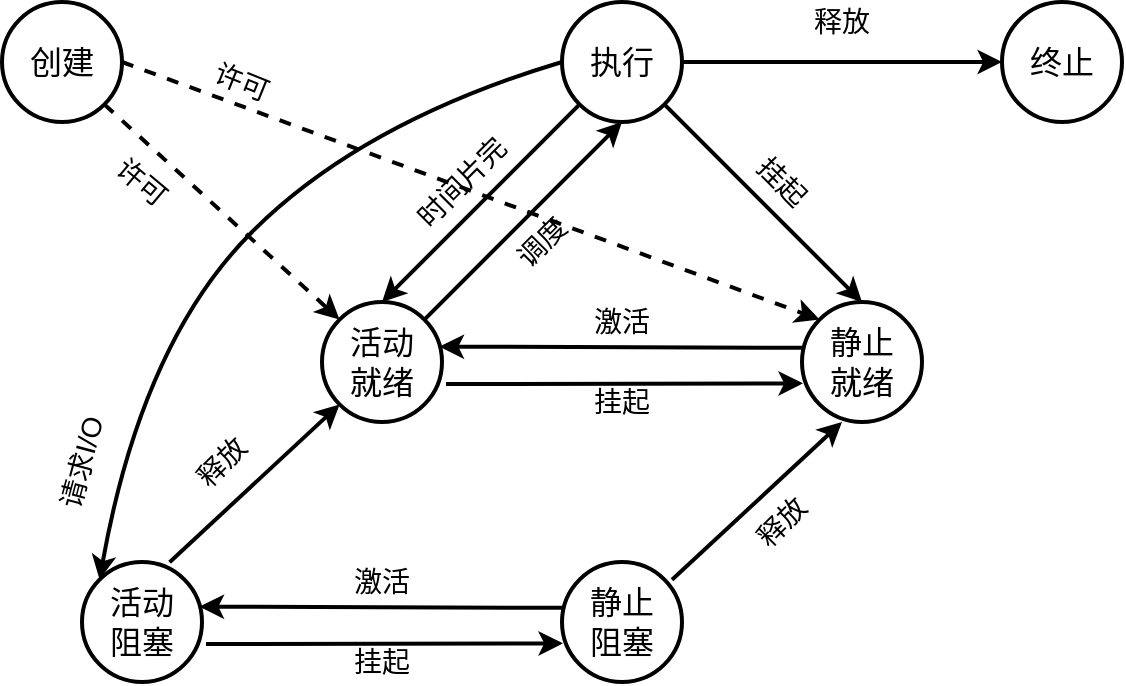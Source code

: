 <mxfile version="13.10.0" type="embed">
    <diagram id="1Hu8fnQS-vKFUJOj5uUv" name="第 1 页">
        <mxGraphModel dx="460" dy="677" grid="1" gridSize="10" guides="1" tooltips="1" connect="1" arrows="1" fold="1" page="1" pageScale="1" pageWidth="1200" pageHeight="1600" math="0" shadow="0">
            <root>
                <mxCell id="0"/>
                <mxCell id="1" parent="0"/>
                <mxCell id="6" value="&lt;font style=&quot;font-size: 14px&quot;&gt;调度&lt;/font&gt;" style="text;html=1;strokeColor=none;fillColor=none;align=center;verticalAlign=middle;whiteSpace=wrap;rounded=0;rotation=-45;" parent="1" vertex="1">
                    <mxGeometry x="330" y="590" width="60" height="20" as="geometry"/>
                </mxCell>
                <mxCell id="8" value="&lt;font style=&quot;font-size: 14px&quot;&gt;激活&lt;/font&gt;" style="text;html=1;strokeColor=none;fillColor=none;align=center;verticalAlign=middle;whiteSpace=wrap;rounded=0;rotation=0;" parent="1" vertex="1">
                    <mxGeometry x="370" y="630" width="60" height="20" as="geometry"/>
                </mxCell>
                <mxCell id="10" value="&lt;font style=&quot;font-size: 14px&quot;&gt;时间片完&lt;/font&gt;" style="text;html=1;strokeColor=none;fillColor=none;align=center;verticalAlign=middle;whiteSpace=wrap;rounded=0;rotation=-45;" parent="1" vertex="1">
                    <mxGeometry x="290" y="560" width="60" height="20" as="geometry"/>
                </mxCell>
                <mxCell id="12" value="&lt;font style=&quot;font-size: 14px&quot;&gt;挂起&lt;/font&gt;" style="text;html=1;strokeColor=none;fillColor=none;align=center;verticalAlign=middle;whiteSpace=wrap;rounded=0;rotation=45;" parent="1" vertex="1">
                    <mxGeometry x="450" y="560" width="60" height="20" as="geometry"/>
                </mxCell>
                <mxCell id="13" value="&lt;font style=&quot;font-size: 16px&quot;&gt;执行&lt;/font&gt;" style="ellipse;whiteSpace=wrap;html=1;aspect=fixed;strokeWidth=2;fillColor=none;" parent="1" vertex="1">
                    <mxGeometry x="370" y="480" width="60" height="60" as="geometry"/>
                </mxCell>
                <mxCell id="14" value="&lt;font style=&quot;font-size: 16px&quot;&gt;活动&lt;br&gt;就绪&lt;/font&gt;" style="ellipse;whiteSpace=wrap;html=1;aspect=fixed;strokeWidth=2;fillColor=none;" parent="1" vertex="1">
                    <mxGeometry x="250" y="630" width="60" height="60" as="geometry"/>
                </mxCell>
                <mxCell id="15" value="&lt;font style=&quot;font-size: 16px&quot;&gt;静止&lt;br&gt;就绪&lt;/font&gt;" style="ellipse;whiteSpace=wrap;html=1;aspect=fixed;strokeWidth=2;fillColor=none;" parent="1" vertex="1">
                    <mxGeometry x="490" y="630" width="60" height="60" as="geometry"/>
                </mxCell>
                <mxCell id="16" value="" style="endArrow=classic;html=1;exitX=0;exitY=1;exitDx=0;exitDy=0;entryX=0.5;entryY=0;entryDx=0;entryDy=0;strokeWidth=2;" parent="1" source="13" target="14" edge="1">
                    <mxGeometry width="50" height="50" relative="1" as="geometry">
                        <mxPoint x="330" y="630" as="sourcePoint"/>
                        <mxPoint x="380" y="580" as="targetPoint"/>
                    </mxGeometry>
                </mxCell>
                <mxCell id="19" value="" style="endArrow=classic;html=1;entryX=0.5;entryY=1;entryDx=0;entryDy=0;strokeWidth=2;exitX=1;exitY=0;exitDx=0;exitDy=0;" parent="1" source="14" target="13" edge="1">
                    <mxGeometry width="50" height="50" relative="1" as="geometry">
                        <mxPoint x="410" y="640" as="sourcePoint"/>
                        <mxPoint x="311.21" y="748.79" as="targetPoint"/>
                    </mxGeometry>
                </mxCell>
                <mxCell id="21" value="" style="endArrow=classic;html=1;entryX=0.5;entryY=0;entryDx=0;entryDy=0;strokeWidth=2;exitX=1;exitY=1;exitDx=0;exitDy=0;" parent="1" source="13" target="15" edge="1">
                    <mxGeometry width="50" height="50" relative="1" as="geometry">
                        <mxPoint x="330.003" y="768.787" as="sourcePoint"/>
                        <mxPoint x="428.79" y="670" as="targetPoint"/>
                    </mxGeometry>
                </mxCell>
                <mxCell id="23" value="" style="endArrow=classic;html=1;entryX=0.98;entryY=0.372;entryDx=0;entryDy=0;strokeWidth=2;entryPerimeter=0;exitX=0.026;exitY=0.382;exitDx=0;exitDy=0;exitPerimeter=0;" parent="1" source="15" target="14" edge="1">
                    <mxGeometry width="50" height="50" relative="1" as="geometry">
                        <mxPoint x="470" y="730" as="sourcePoint"/>
                        <mxPoint x="458.79" y="838.79" as="targetPoint"/>
                    </mxGeometry>
                </mxCell>
                <mxCell id="24" value="&lt;font style=&quot;font-size: 14px&quot;&gt;挂起&lt;/font&gt;" style="text;html=1;strokeColor=none;fillColor=none;align=center;verticalAlign=middle;whiteSpace=wrap;rounded=0;rotation=0;" parent="1" vertex="1">
                    <mxGeometry x="370" y="670" width="60" height="20" as="geometry"/>
                </mxCell>
                <mxCell id="25" value="" style="endArrow=classic;html=1;entryX=0.008;entryY=0.678;entryDx=0;entryDy=0;strokeWidth=2;entryPerimeter=0;" parent="1" target="15" edge="1">
                    <mxGeometry width="50" height="50" relative="1" as="geometry">
                        <mxPoint x="312" y="671" as="sourcePoint"/>
                        <mxPoint x="318.8" y="720.0" as="targetPoint"/>
                    </mxGeometry>
                </mxCell>
                <mxCell id="27" value="&lt;font style=&quot;font-size: 14px&quot;&gt;激活&lt;/font&gt;" style="text;html=1;strokeColor=none;fillColor=none;align=center;verticalAlign=middle;whiteSpace=wrap;rounded=0;rotation=0;" parent="1" vertex="1">
                    <mxGeometry x="250" y="760" width="60" height="20" as="geometry"/>
                </mxCell>
                <mxCell id="28" value="&lt;font style=&quot;font-size: 16px&quot;&gt;活动&lt;br&gt;阻塞&lt;br&gt;&lt;/font&gt;" style="ellipse;whiteSpace=wrap;html=1;aspect=fixed;strokeWidth=2;fillColor=none;" parent="1" vertex="1">
                    <mxGeometry x="130" y="760" width="60" height="60" as="geometry"/>
                </mxCell>
                <mxCell id="29" value="&lt;font style=&quot;font-size: 16px&quot;&gt;静止&lt;br&gt;阻塞&lt;br&gt;&lt;/font&gt;" style="ellipse;whiteSpace=wrap;html=1;aspect=fixed;strokeWidth=2;fillColor=none;" parent="1" vertex="1">
                    <mxGeometry x="370" y="760" width="60" height="60" as="geometry"/>
                </mxCell>
                <mxCell id="30" value="" style="endArrow=classic;html=1;entryX=0.98;entryY=0.372;entryDx=0;entryDy=0;strokeWidth=2;entryPerimeter=0;exitX=0.026;exitY=0.382;exitDx=0;exitDy=0;exitPerimeter=0;" parent="1" source="29" target="28" edge="1">
                    <mxGeometry width="50" height="50" relative="1" as="geometry">
                        <mxPoint x="350" y="860" as="sourcePoint"/>
                        <mxPoint x="338.79" y="968.79" as="targetPoint"/>
                    </mxGeometry>
                </mxCell>
                <mxCell id="31" value="&lt;font style=&quot;font-size: 14px&quot;&gt;挂起&lt;/font&gt;" style="text;html=1;strokeColor=none;fillColor=none;align=center;verticalAlign=middle;whiteSpace=wrap;rounded=0;rotation=0;" parent="1" vertex="1">
                    <mxGeometry x="250" y="800" width="60" height="20" as="geometry"/>
                </mxCell>
                <mxCell id="32" value="" style="endArrow=classic;html=1;entryX=0.008;entryY=0.678;entryDx=0;entryDy=0;strokeWidth=2;entryPerimeter=0;" parent="1" target="29" edge="1">
                    <mxGeometry width="50" height="50" relative="1" as="geometry">
                        <mxPoint x="192" y="801" as="sourcePoint"/>
                        <mxPoint x="198.8" y="850.0" as="targetPoint"/>
                    </mxGeometry>
                </mxCell>
                <mxCell id="33" value="" style="endArrow=classic;html=1;entryX=0;entryY=1;entryDx=0;entryDy=0;strokeWidth=2;exitX=0.73;exitY=0.002;exitDx=0;exitDy=0;exitPerimeter=0;" parent="1" source="28" target="14" edge="1">
                    <mxGeometry width="50" height="50" relative="1" as="geometry">
                        <mxPoint x="180.003" y="768.787" as="sourcePoint"/>
                        <mxPoint x="278.79" y="670" as="targetPoint"/>
                    </mxGeometry>
                </mxCell>
                <mxCell id="34" value="&lt;font style=&quot;font-size: 14px&quot;&gt;释放&lt;/font&gt;" style="text;html=1;strokeColor=none;fillColor=none;align=center;verticalAlign=middle;whiteSpace=wrap;rounded=0;rotation=-45;" parent="1" vertex="1">
                    <mxGeometry x="170" y="700" width="60" height="20" as="geometry"/>
                </mxCell>
                <mxCell id="36" value="" style="endArrow=classic;html=1;entryX=0;entryY=1;entryDx=0;entryDy=0;strokeWidth=2;exitX=0.73;exitY=0.002;exitDx=0;exitDy=0;exitPerimeter=0;" parent="1" edge="1">
                    <mxGeometry width="50" height="50" relative="1" as="geometry">
                        <mxPoint x="425.01" y="768.91" as="sourcePoint"/>
                        <mxPoint x="509.997" y="690.003" as="targetPoint"/>
                    </mxGeometry>
                </mxCell>
                <mxCell id="37" value="&lt;font style=&quot;font-size: 14px&quot;&gt;释放&lt;/font&gt;" style="text;html=1;strokeColor=none;fillColor=none;align=center;verticalAlign=middle;whiteSpace=wrap;rounded=0;rotation=-45;" parent="1" vertex="1">
                    <mxGeometry x="450.0" y="730" width="60" height="20" as="geometry"/>
                </mxCell>
                <mxCell id="39" value="" style="curved=1;endArrow=classic;html=1;strokeWidth=2;exitX=0;exitY=0.5;exitDx=0;exitDy=0;entryX=0;entryY=0;entryDx=0;entryDy=0;" parent="1" source="13" target="28" edge="1">
                    <mxGeometry width="50" height="50" relative="1" as="geometry">
                        <mxPoint x="140" y="520" as="sourcePoint"/>
                        <mxPoint x="190" y="470" as="targetPoint"/>
                        <Array as="points">
                            <mxPoint x="270" y="540"/>
                            <mxPoint x="160" y="650"/>
                        </Array>
                    </mxGeometry>
                </mxCell>
                <mxCell id="40" value="&lt;font style=&quot;font-size: 14px&quot;&gt;请求I/O&lt;/font&gt;" style="text;html=1;strokeColor=none;fillColor=none;align=center;verticalAlign=middle;whiteSpace=wrap;rounded=0;rotation=-75;" parent="1" vertex="1">
                    <mxGeometry x="100" y="700" width="60" height="20" as="geometry"/>
                </mxCell>
                <mxCell id="41" value="&lt;font style=&quot;font-size: 16px&quot;&gt;终止&lt;/font&gt;" style="ellipse;whiteSpace=wrap;html=1;aspect=fixed;strokeWidth=2;fillColor=none;" vertex="1" parent="1">
                    <mxGeometry x="590" y="480" width="60" height="60" as="geometry"/>
                </mxCell>
                <mxCell id="42" value="" style="endArrow=classic;html=1;entryX=0;entryY=0.5;entryDx=0;entryDy=0;strokeWidth=2;exitX=1;exitY=0.5;exitDx=0;exitDy=0;" edge="1" parent="1" source="13" target="41">
                    <mxGeometry width="50" height="50" relative="1" as="geometry">
                        <mxPoint x="460.003" y="501.213" as="sourcePoint"/>
                        <mxPoint x="558.79" y="600" as="targetPoint"/>
                    </mxGeometry>
                </mxCell>
                <mxCell id="43" value="&lt;font style=&quot;font-size: 14px&quot;&gt;释放&lt;/font&gt;" style="text;html=1;strokeColor=none;fillColor=none;align=center;verticalAlign=middle;whiteSpace=wrap;rounded=0;rotation=0;" vertex="1" parent="1">
                    <mxGeometry x="480" y="480" width="60" height="20" as="geometry"/>
                </mxCell>
                <mxCell id="44" value="&lt;font style=&quot;font-size: 16px&quot;&gt;创建&lt;/font&gt;" style="ellipse;whiteSpace=wrap;html=1;aspect=fixed;strokeWidth=2;fillColor=none;" vertex="1" parent="1">
                    <mxGeometry x="90" y="480" width="60" height="60" as="geometry"/>
                </mxCell>
                <mxCell id="46" value="" style="endArrow=classic;html=1;strokeWidth=2;dashed=1;exitX=1;exitY=0.5;exitDx=0;exitDy=0;entryX=0;entryY=0;entryDx=0;entryDy=0;targetPerimeterSpacing=0;jumpSize=6;" edge="1" parent="1" source="44" target="15">
                    <mxGeometry width="50" height="50" relative="1" as="geometry">
                        <mxPoint x="260" y="450" as="sourcePoint"/>
                        <mxPoint x="310" y="400" as="targetPoint"/>
                    </mxGeometry>
                </mxCell>
                <mxCell id="47" value="" style="endArrow=classic;html=1;strokeWidth=2;dashed=1;exitX=1;exitY=1;exitDx=0;exitDy=0;entryX=0;entryY=0;entryDx=0;entryDy=0;" edge="1" parent="1" source="44" target="14">
                    <mxGeometry width="50" height="50" relative="1" as="geometry">
                        <mxPoint x="160" y="520" as="sourcePoint"/>
                        <mxPoint x="508.787" y="648.787" as="targetPoint"/>
                    </mxGeometry>
                </mxCell>
                <mxCell id="48" value="&lt;font style=&quot;font-size: 14px&quot;&gt;许可&lt;/font&gt;" style="text;html=1;strokeColor=none;fillColor=none;align=center;verticalAlign=middle;whiteSpace=wrap;rounded=0;rotation=22;" vertex="1" parent="1">
                    <mxGeometry x="180" y="510" width="60" height="20" as="geometry"/>
                </mxCell>
                <mxCell id="49" value="&lt;font style=&quot;font-size: 14px&quot;&gt;许可&lt;/font&gt;" style="text;html=1;strokeColor=none;fillColor=none;align=center;verticalAlign=middle;whiteSpace=wrap;rounded=0;rotation=40;" vertex="1" parent="1">
                    <mxGeometry x="130" y="560" width="60" height="20" as="geometry"/>
                </mxCell>
            </root>
        </mxGraphModel>
    </diagram>
</mxfile>